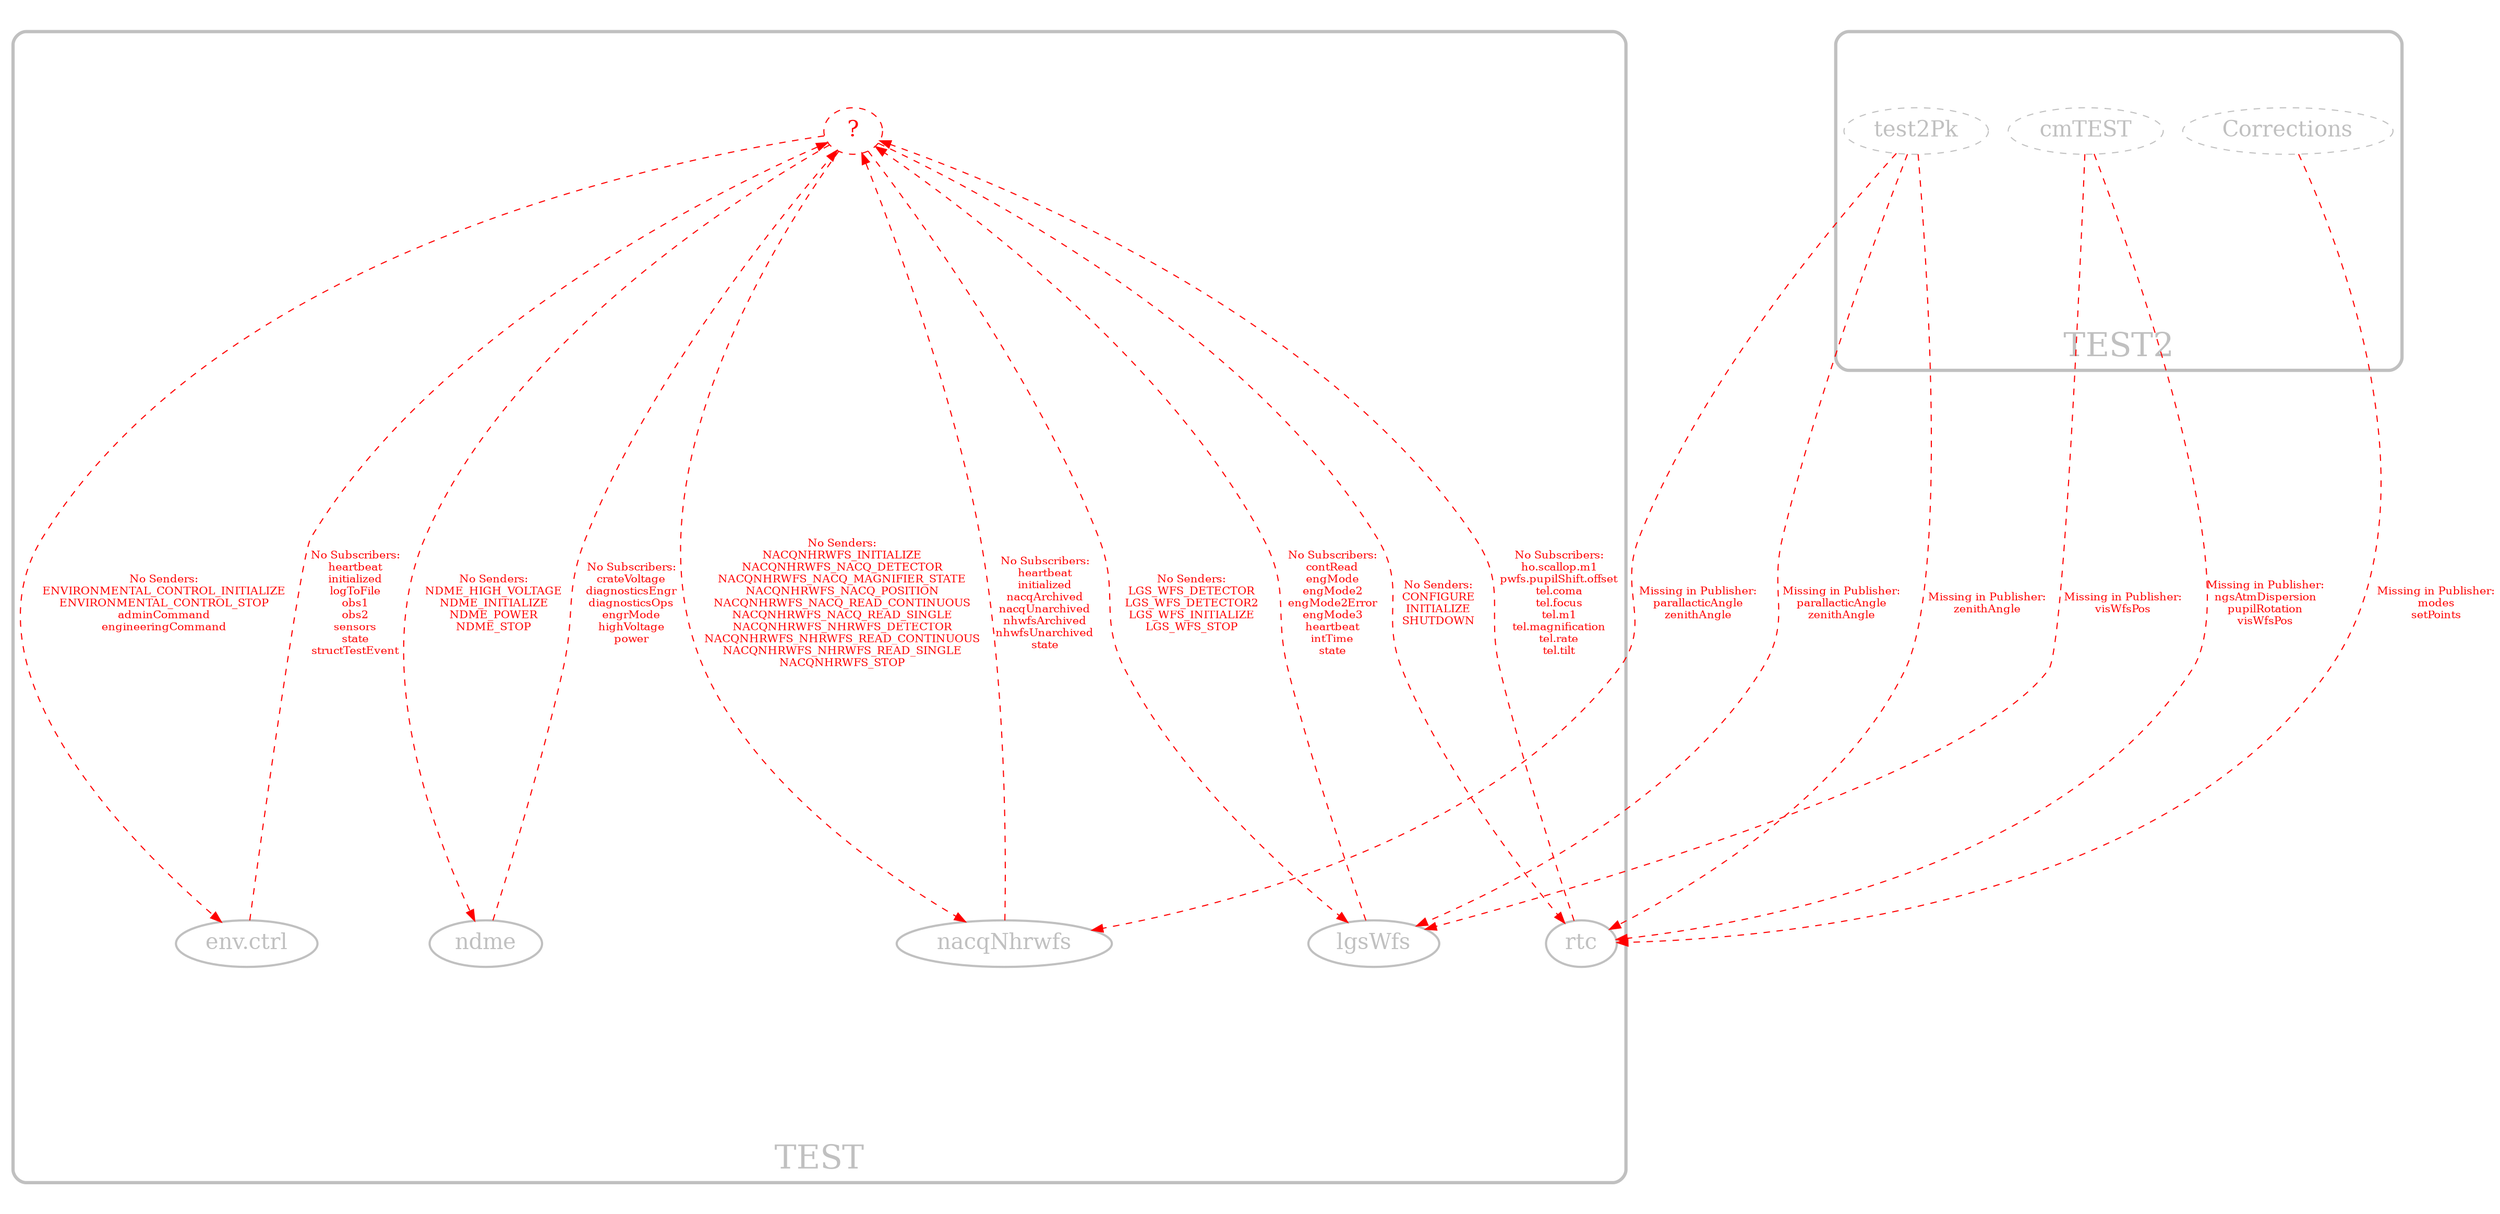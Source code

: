 digraph icdviz {
	graph [layout = dot, splines = true, overlap = scale, ratio = 0.5]
	node [fontsize = 20]
	edge [fontsize = 10]
	"TEST.?" -> "TEST.nacqNhrwfs" [color = red, fontcolor = red, style = dashed, label = "No Senders:\nNACQNHRWFS_INITIALIZE\nNACQNHRWFS_NACQ_DETECTOR\nNACQNHRWFS_NACQ_MAGNIFIER_STATE\nNACQNHRWFS_NACQ_POSITION\nNACQNHRWFS_NACQ_READ_CONTINUOUS\nNACQNHRWFS_NACQ_READ_SINGLE\nNACQNHRWFS_NHRWFS_DETECTOR\nNACQNHRWFS_NHRWFS_READ_CONTINUOUS\nNACQNHRWFS_NHRWFS_READ_SINGLE\nNACQNHRWFS_STOP"]
	"TEST.?" -> "TEST.ndme" [color = red, fontcolor = red, style = dashed, label = "No Senders:\nNDME_HIGH_VOLTAGE\nNDME_INITIALIZE\nNDME_POWER\nNDME_STOP"]
	"TEST.lgsWfs" -> "TEST.?" [color = red, fontcolor = red, style = dashed, label = "No Subscribers:\ncontRead\nengMode\nengMode2\nengMode2Error\nengMode3\nheartbeat\nintTime\nstate"]
	"TEST2.cmTEST" -> "TEST.lgsWfs" [color = red, fontcolor = red, style = dashed, label = "Missing in Publisher:\nvisWfsPos"]
	"TEST2.test2Pk" -> "TEST.rtc" [color = red, fontcolor = red, style = dashed, label = "Missing in Publisher:\nzenithAngle"]
	"TEST2.test2Pk" -> "TEST.lgsWfs" [color = red, fontcolor = red, style = dashed, label = "Missing in Publisher:\nparallacticAngle\nzenithAngle"]
	"TEST.?" -> "TEST.rtc" [color = red, fontcolor = red, style = dashed, label = "No Senders:\nCONFIGURE\nINITIALIZE\nSHUTDOWN"]
	"TEST2.test2Pk" -> "TEST.nacqNhrwfs" [color = red, fontcolor = red, style = dashed, label = "Missing in Publisher:\nparallacticAngle\nzenithAngle"]
	"TEST2.Corrections" -> "TEST.rtc" [color = red, fontcolor = red, style = dashed, label = "Missing in Publisher:\nmodes\nsetPoints"]
	"TEST.nacqNhrwfs" -> "TEST.?" [color = red, fontcolor = red, style = dashed, label = "No Subscribers:\nheartbeat\ninitialized\nnacqArchived\nnacqUnarchived\nnhwfsArchived\nnhwfsUnarchived\nstate"]
	"TEST.?" -> "TEST.env.ctrl" [color = red, fontcolor = red, style = dashed, label = "No Senders:\nENVIRONMENTAL_CONTROL_INITIALIZE\nENVIRONMENTAL_CONTROL_STOP\nadminCommand\nengineeringCommand"]
	"TEST2.cmTEST" -> "TEST.rtc" [color = red, fontcolor = red, style = dashed, label = "Missing in Publisher:\nngsAtmDispersion\npupilRotation\nvisWfsPos"]
	"TEST.env.ctrl" -> "TEST.?" [color = red, fontcolor = red, style = dashed, label = "No Subscribers:\nheartbeat\ninitialized\nlogToFile\nobs1\nobs2\nsensors\nstate\nstructTestEvent"]
	"TEST.?" -> "TEST.lgsWfs" [color = red, fontcolor = red, style = dashed, label = "No Senders:\nLGS_WFS_DETECTOR\nLGS_WFS_DETECTOR2\nLGS_WFS_INITIALIZE\nLGS_WFS_STOP"]
	"TEST.rtc" -> "TEST.?" [color = red, fontcolor = red, style = dashed, label = "No Subscribers:\nho.scallop.m1\npwfs.pupilShift.offset\ntel.coma\ntel.focus\ntel.m1\ntel.magnification\ntel.rate\ntel.tilt"]
	"TEST.ndme" -> "TEST.?" [color = red, fontcolor = red, style = dashed, label = "No Subscribers:\ncrateVoltage\ndiagnosticsEngr\ndiagnosticsOps\nengrMode\nhighVoltage\npower"]
	subgraph cluster_TEST2 {
		label = TEST2
		color = grey
		fontcolor = grey
		fontsize = 30
		style = rounded
		penwidth = 3
		labelloc = b
		"TEST2.Corrections" [label = Corrections, color = grey, fontcolor = grey, style = dashed]
		"TEST2.cmTEST" [label = cmTEST, color = grey, fontcolor = grey, style = dashed]
		"TEST2.test2Pk" [label = test2Pk, color = grey, fontcolor = grey, style = dashed]
	}
	subgraph cluster_TEST {
		label = TEST
		color = grey
		fontcolor = grey
		fontsize = 30
		style = rounded
		penwidth = 3
		labelloc = b
		"TEST.env.ctrl" [label = "env.ctrl", color = grey, fontcolor = grey, style = bold]
		"TEST.nacqNhrwfs" [label = nacqNhrwfs, color = grey, fontcolor = grey, style = bold]
		"TEST.rtc" [label = rtc, color = grey, fontcolor = grey, style = bold]
		"TEST.ndme" [label = ndme, color = grey, fontcolor = grey, style = bold]
		"TEST.lgsWfs" [label = lgsWfs, color = grey, fontcolor = grey, style = bold]
		"TEST.?" [label = "?", color = red, fontcolor = red, style = dashed]
	}
}